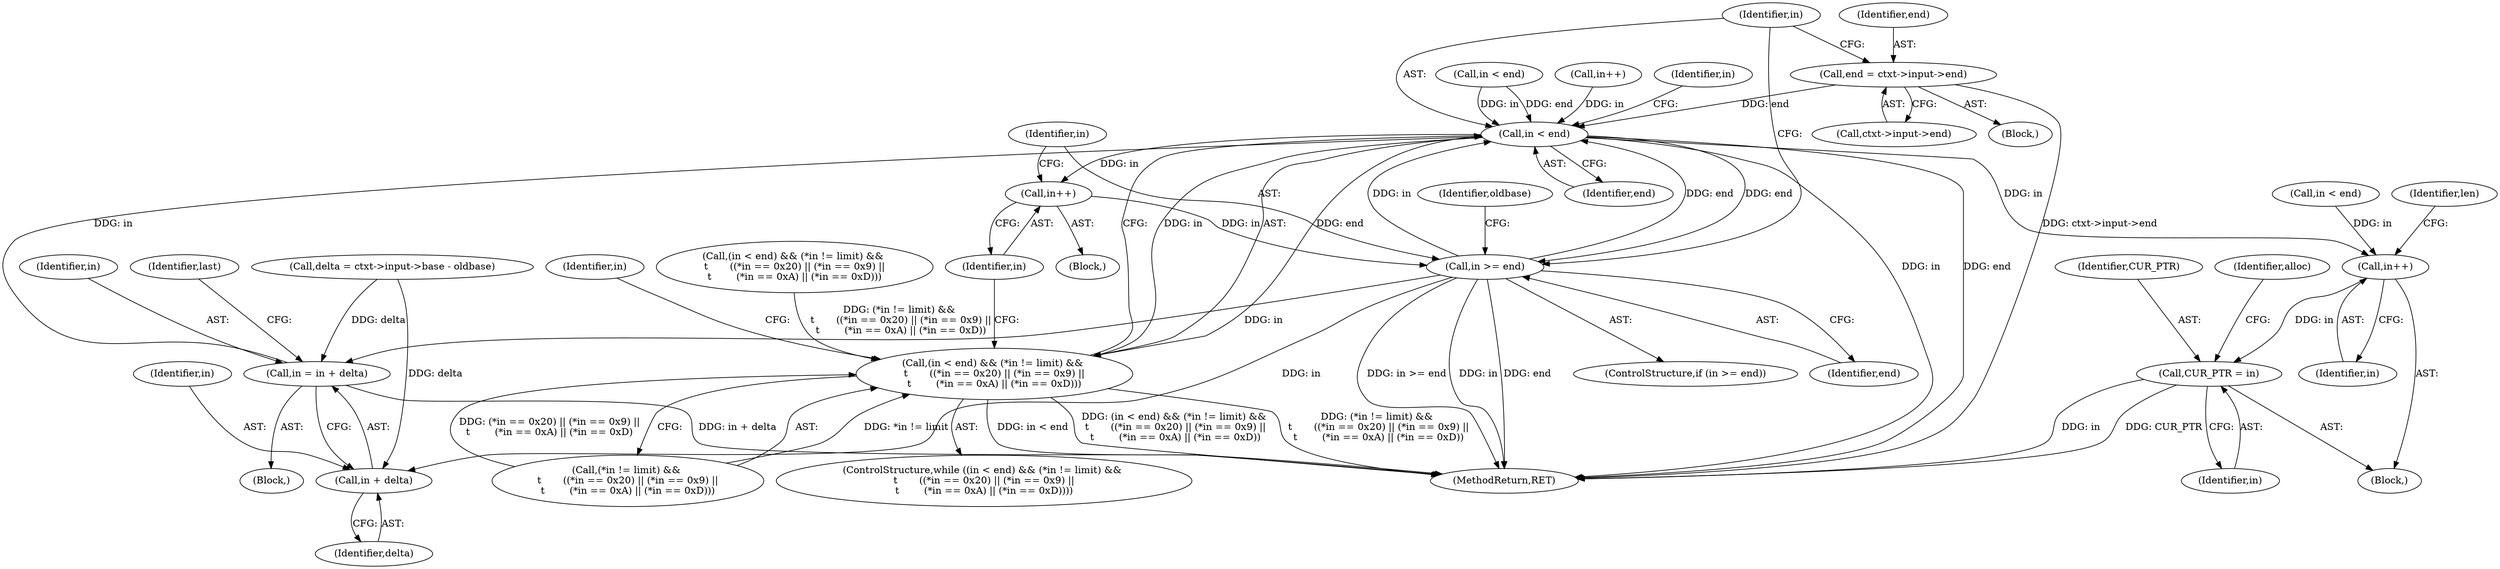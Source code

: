 digraph "0_Chrome_d0947db40187f4708c58e64cbd6013faf9eddeed_1@pointer" {
"1000517" [label="(Call,end = ctxt->input->end)"];
"1000431" [label="(Call,in < end)"];
"1000430" [label="(Call,(in < end) && (*in != limit) && \n\t       ((*in == 0x20) || (*in == 0x9) ||\n\t        (*in == 0xA) || (*in == 0xD)))"];
"1000459" [label="(Call,in++)"];
"1000462" [label="(Call,in >= end)"];
"1000507" [label="(Call,in = in + delta)"];
"1000509" [label="(Call,in + delta)"];
"1000631" [label="(Call,in++)"];
"1000664" [label="(Call,CUR_PTR = in)"];
"1000464" [label="(Identifier,end)"];
"1000491" [label="(Block,)"];
"1000534" [label="(Call,in < end)"];
"1000687" [label="(MethodReturn,RET)"];
"1000668" [label="(Identifier,alloc)"];
"1000463" [label="(Identifier,in)"];
"1000510" [label="(Identifier,in)"];
"1000468" [label="(Identifier,oldbase)"];
"1000631" [label="(Call,in++)"];
"1000519" [label="(Call,ctxt->input->end)"];
"1000509" [label="(Call,in + delta)"];
"1000635" [label="(Identifier,len)"];
"1000432" [label="(Identifier,in)"];
"1000462" [label="(Call,in >= end)"];
"1000459" [label="(Call,in++)"];
"1000437" [label="(Identifier,in)"];
"1000518" [label="(Identifier,end)"];
"1000527" [label="(Identifier,in)"];
"1000511" [label="(Identifier,delta)"];
"1000431" [label="(Call,in < end)"];
"1000461" [label="(ControlStructure,if (in >= end))"];
"1000434" [label="(Call,(*in != limit) && \n\t       ((*in == 0x20) || (*in == 0x9) ||\n\t        (*in == 0xA) || (*in == 0xD)))"];
"1000433" [label="(Identifier,end)"];
"1000315" [label="(Call,in < end)"];
"1000517" [label="(Call,end = ctxt->input->end)"];
"1000429" [label="(ControlStructure,while ((in < end) && (*in != limit) && \n\t       ((*in == 0x20) || (*in == 0x9) ||\n\t        (*in == 0xA) || (*in == 0xD))))"];
"1000632" [label="(Identifier,in)"];
"1000458" [label="(Block,)"];
"1000430" [label="(Call,(in < end) && (*in != limit) && \n\t       ((*in == 0x20) || (*in == 0x9) ||\n\t        (*in == 0xA) || (*in == 0xD)))"];
"1000507" [label="(Call,in = in + delta)"];
"1000493" [label="(Call,delta = ctxt->input->base - oldbase)"];
"1000665" [label="(Identifier,CUR_PTR)"];
"1000513" [label="(Identifier,last)"];
"1000664" [label="(Call,CUR_PTR = in)"];
"1000465" [label="(Block,)"];
"1000666" [label="(Identifier,in)"];
"1000508" [label="(Identifier,in)"];
"1000108" [label="(Block,)"];
"1000221" [label="(Call,(in < end) && (*in != limit) && \n\t       ((*in == 0x20) || (*in == 0x9) ||\n\t        (*in == 0xA) || (*in == 0xD)))"];
"1000347" [label="(Call,in++)"];
"1000460" [label="(Identifier,in)"];
"1000517" -> "1000465"  [label="AST: "];
"1000517" -> "1000519"  [label="CFG: "];
"1000518" -> "1000517"  [label="AST: "];
"1000519" -> "1000517"  [label="AST: "];
"1000432" -> "1000517"  [label="CFG: "];
"1000517" -> "1000687"  [label="DDG: ctxt->input->end"];
"1000517" -> "1000431"  [label="DDG: end"];
"1000431" -> "1000430"  [label="AST: "];
"1000431" -> "1000433"  [label="CFG: "];
"1000432" -> "1000431"  [label="AST: "];
"1000433" -> "1000431"  [label="AST: "];
"1000437" -> "1000431"  [label="CFG: "];
"1000430" -> "1000431"  [label="CFG: "];
"1000431" -> "1000687"  [label="DDG: in"];
"1000431" -> "1000687"  [label="DDG: end"];
"1000431" -> "1000430"  [label="DDG: in"];
"1000431" -> "1000430"  [label="DDG: end"];
"1000462" -> "1000431"  [label="DDG: in"];
"1000462" -> "1000431"  [label="DDG: end"];
"1000507" -> "1000431"  [label="DDG: in"];
"1000315" -> "1000431"  [label="DDG: in"];
"1000315" -> "1000431"  [label="DDG: end"];
"1000347" -> "1000431"  [label="DDG: in"];
"1000431" -> "1000459"  [label="DDG: in"];
"1000431" -> "1000462"  [label="DDG: end"];
"1000431" -> "1000631"  [label="DDG: in"];
"1000430" -> "1000429"  [label="AST: "];
"1000430" -> "1000434"  [label="CFG: "];
"1000434" -> "1000430"  [label="AST: "];
"1000460" -> "1000430"  [label="CFG: "];
"1000527" -> "1000430"  [label="CFG: "];
"1000430" -> "1000687"  [label="DDG: (*in != limit) && \n\t       ((*in == 0x20) || (*in == 0x9) ||\n\t        (*in == 0xA) || (*in == 0xD))"];
"1000430" -> "1000687"  [label="DDG: in < end"];
"1000430" -> "1000687"  [label="DDG: (in < end) && (*in != limit) && \n\t       ((*in == 0x20) || (*in == 0x9) ||\n\t        (*in == 0xA) || (*in == 0xD))"];
"1000434" -> "1000430"  [label="DDG: *in != limit"];
"1000434" -> "1000430"  [label="DDG: (*in == 0x20) || (*in == 0x9) ||\n\t        (*in == 0xA) || (*in == 0xD)"];
"1000221" -> "1000430"  [label="DDG: (*in != limit) && \n\t       ((*in == 0x20) || (*in == 0x9) ||\n\t        (*in == 0xA) || (*in == 0xD))"];
"1000459" -> "1000458"  [label="AST: "];
"1000459" -> "1000460"  [label="CFG: "];
"1000460" -> "1000459"  [label="AST: "];
"1000463" -> "1000459"  [label="CFG: "];
"1000459" -> "1000462"  [label="DDG: in"];
"1000462" -> "1000461"  [label="AST: "];
"1000462" -> "1000464"  [label="CFG: "];
"1000463" -> "1000462"  [label="AST: "];
"1000464" -> "1000462"  [label="AST: "];
"1000432" -> "1000462"  [label="CFG: "];
"1000468" -> "1000462"  [label="CFG: "];
"1000462" -> "1000687"  [label="DDG: in"];
"1000462" -> "1000687"  [label="DDG: end"];
"1000462" -> "1000687"  [label="DDG: in >= end"];
"1000462" -> "1000507"  [label="DDG: in"];
"1000462" -> "1000509"  [label="DDG: in"];
"1000507" -> "1000491"  [label="AST: "];
"1000507" -> "1000509"  [label="CFG: "];
"1000508" -> "1000507"  [label="AST: "];
"1000509" -> "1000507"  [label="AST: "];
"1000513" -> "1000507"  [label="CFG: "];
"1000507" -> "1000687"  [label="DDG: in + delta"];
"1000493" -> "1000507"  [label="DDG: delta"];
"1000509" -> "1000511"  [label="CFG: "];
"1000510" -> "1000509"  [label="AST: "];
"1000511" -> "1000509"  [label="AST: "];
"1000493" -> "1000509"  [label="DDG: delta"];
"1000631" -> "1000108"  [label="AST: "];
"1000631" -> "1000632"  [label="CFG: "];
"1000632" -> "1000631"  [label="AST: "];
"1000635" -> "1000631"  [label="CFG: "];
"1000534" -> "1000631"  [label="DDG: in"];
"1000631" -> "1000664"  [label="DDG: in"];
"1000664" -> "1000108"  [label="AST: "];
"1000664" -> "1000666"  [label="CFG: "];
"1000665" -> "1000664"  [label="AST: "];
"1000666" -> "1000664"  [label="AST: "];
"1000668" -> "1000664"  [label="CFG: "];
"1000664" -> "1000687"  [label="DDG: in"];
"1000664" -> "1000687"  [label="DDG: CUR_PTR"];
}
